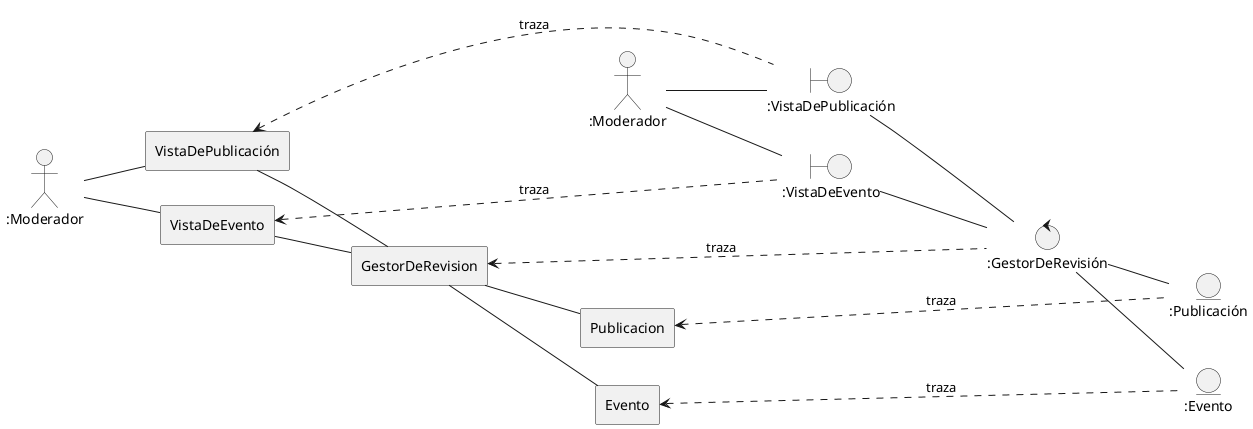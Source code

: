 @startuml UC18 Aprobar Evento o Publicación

left to right direction

'Analisis

Actor ":Moderador" as moderador

control ":GestorDeRevisión" as gestor
entity ":Publicación" as p
entity ":Evento" as e
boundary ":VistaDeEvento" as VistE
boundary ":VistaDePublicación" as VistaP

'Relaciones analisis
gestor -- p
gestor -- e
VistE -- gestor
VistaP -- gestor
moderador -- VistE 
moderador -- VistaP 

'Diseño

Actor ":Moderador" as moderador2

agent "GestorDeRevision" as gestorRevision
agent "Publicacion" as publicacion
agent "Evento" as evento
agent "VistaDeEvento" as VistaDeEvento
agent "VistaDePublicación" as VistaDePublicación

'Relaciones diseño

moderador2 -- VistaDeEvento
moderador2 -- VistaDePublicación
VistaDeEvento -- gestorRevision
VistaDePublicación -- gestorRevision
gestorRevision -- evento
gestorRevision -- publicacion

'trazas
VistaDeEvento <.... VistE : traza
VistaDePublicación <.... VistaP : traza
gestorRevision <.... gestor : traza
evento <.... e : traza
publicacion <.... p : traza

@enduml